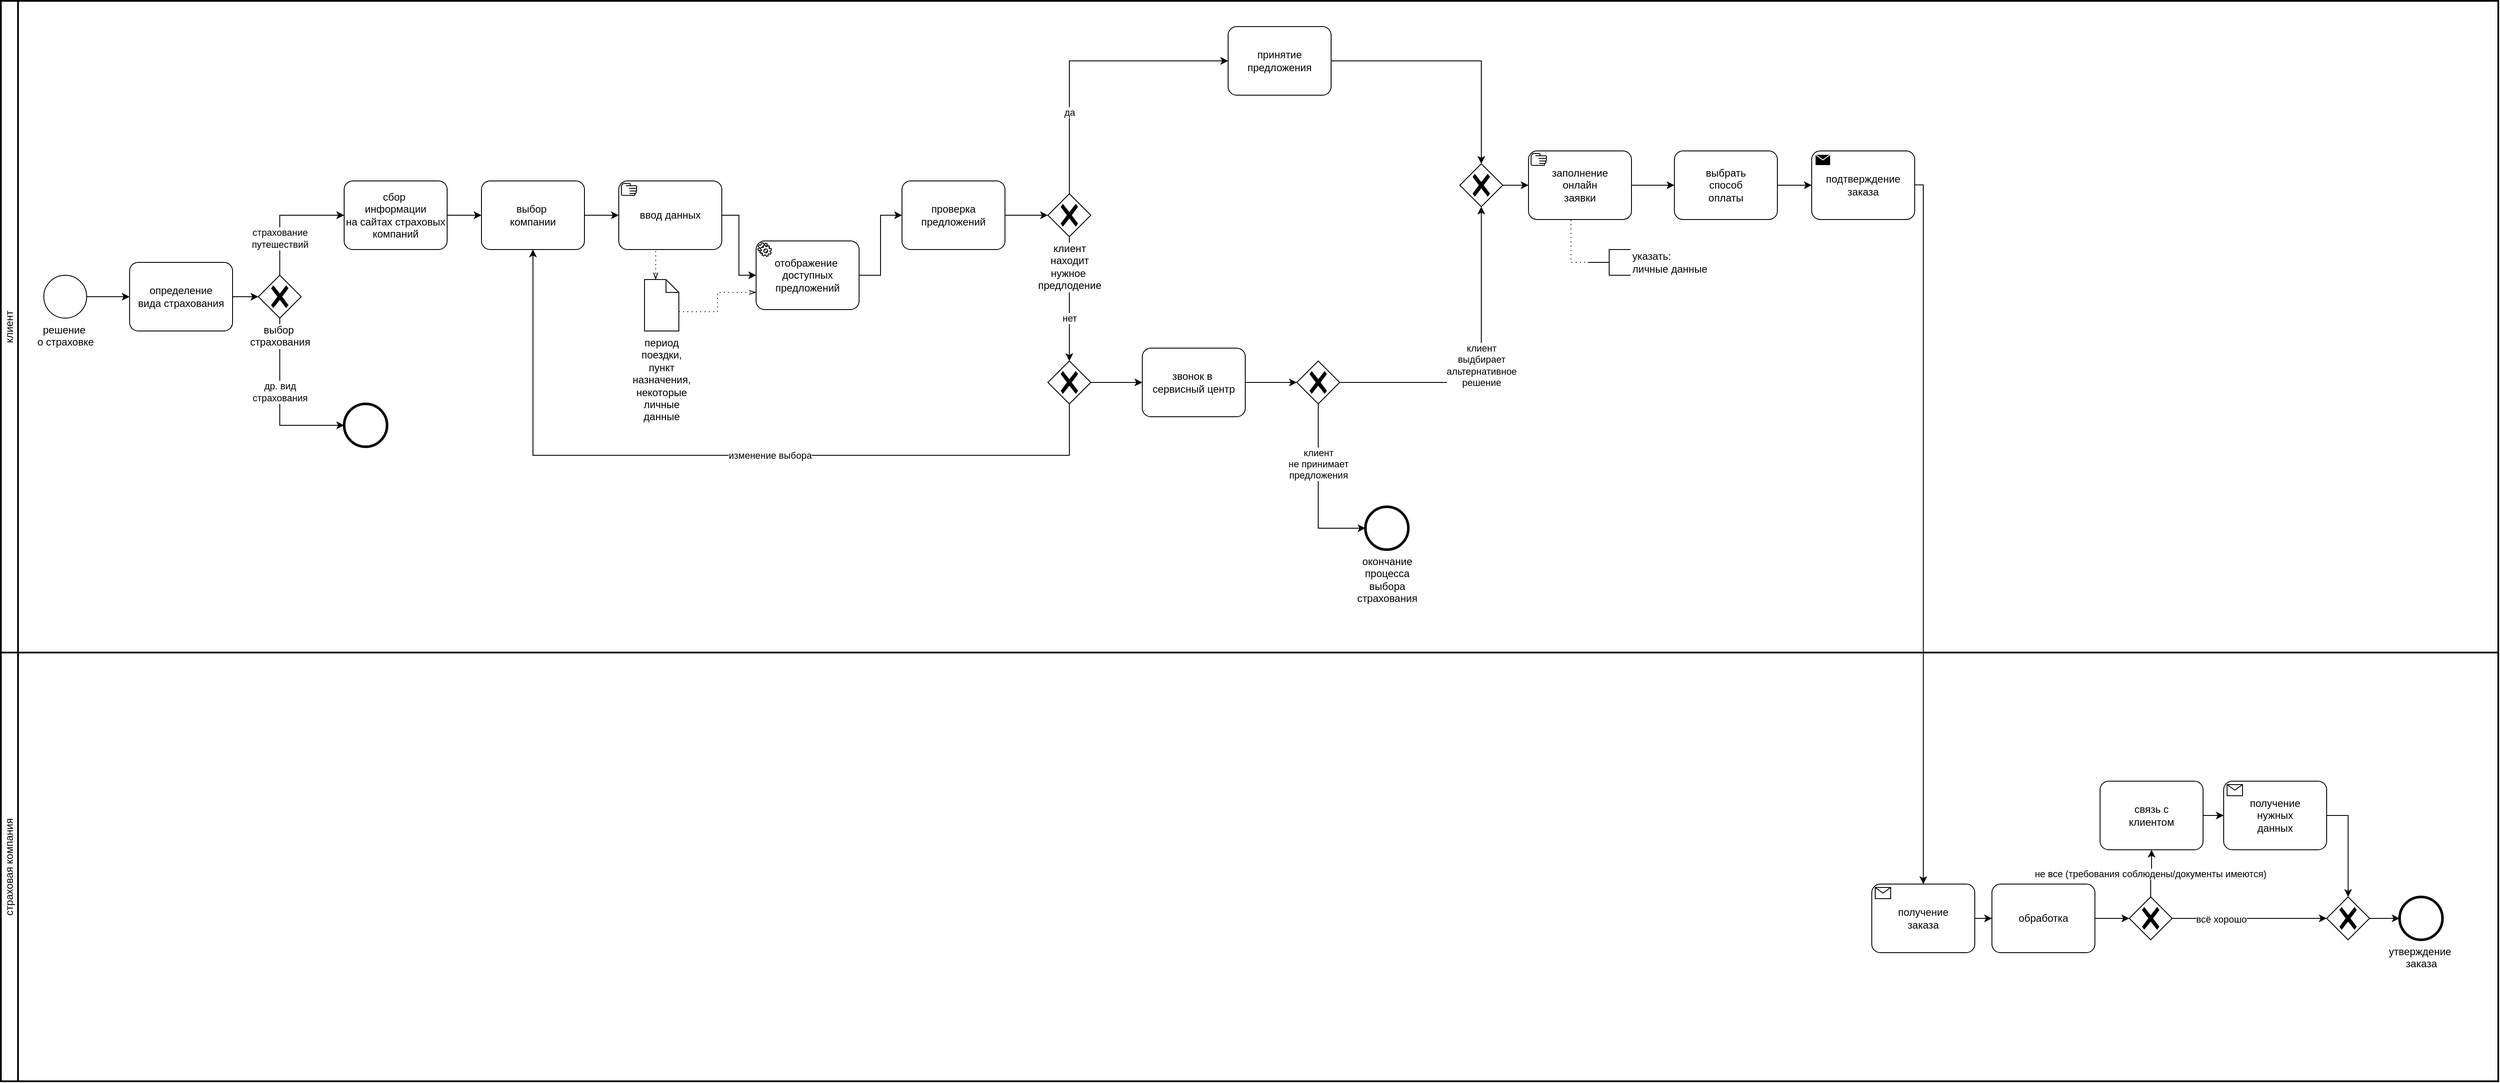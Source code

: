 <mxfile version="20.7.4" type="device"><diagram id="KOR6tyG3BEoZr2BnLzF3" name="Страница 1"><mxGraphModel dx="453" dy="733" grid="1" gridSize="10" guides="1" tooltips="1" connect="1" arrows="1" fold="1" page="1" pageScale="1" pageWidth="827" pageHeight="1169" math="0" shadow="0"><root><mxCell id="0"/><mxCell id="1" parent="0"/><mxCell id="K994sEDUK4Qtybd2z8FR-60" value="страховая компания" style="swimlane;html=1;startSize=20;fontStyle=0;collapsible=0;horizontal=0;swimlaneLine=1;swimlaneFillColor=#ffffff;strokeWidth=2;whiteSpace=wrap;" vertex="1" parent="1"><mxGeometry x="50" y="990" width="2910" height="500" as="geometry"/></mxCell><mxCell id="K994sEDUK4Qtybd2z8FR-65" value="" style="edgeStyle=orthogonalEdgeStyle;rounded=0;orthogonalLoop=1;jettySize=auto;html=1;" edge="1" parent="K994sEDUK4Qtybd2z8FR-60" source="K994sEDUK4Qtybd2z8FR-62" target="K994sEDUK4Qtybd2z8FR-64"><mxGeometry relative="1" as="geometry"/></mxCell><mxCell id="K994sEDUK4Qtybd2z8FR-62" value="получение&lt;br&gt;заказа" style="points=[[0.25,0,0],[0.5,0,0],[0.75,0,0],[1,0.25,0],[1,0.5,0],[1,0.75,0],[0.75,1,0],[0.5,1,0],[0.25,1,0],[0,0.75,0],[0,0.5,0],[0,0.25,0]];shape=mxgraph.bpmn.task;whiteSpace=wrap;rectStyle=rounded;size=10;html=1;taskMarker=receive;" vertex="1" parent="K994sEDUK4Qtybd2z8FR-60"><mxGeometry x="2180" y="270" width="120" height="80" as="geometry"/></mxCell><mxCell id="K994sEDUK4Qtybd2z8FR-67" value="" style="edgeStyle=orthogonalEdgeStyle;rounded=0;orthogonalLoop=1;jettySize=auto;html=1;" edge="1" parent="K994sEDUK4Qtybd2z8FR-60" source="K994sEDUK4Qtybd2z8FR-64" target="K994sEDUK4Qtybd2z8FR-66"><mxGeometry relative="1" as="geometry"/></mxCell><mxCell id="K994sEDUK4Qtybd2z8FR-64" value="обработка" style="points=[[0.25,0,0],[0.5,0,0],[0.75,0,0],[1,0.25,0],[1,0.5,0],[1,0.75,0],[0.75,1,0],[0.5,1,0],[0.25,1,0],[0,0.75,0],[0,0.5,0],[0,0.25,0]];shape=mxgraph.bpmn.task;whiteSpace=wrap;rectStyle=rounded;size=10;html=1;taskMarker=abstract;" vertex="1" parent="K994sEDUK4Qtybd2z8FR-60"><mxGeometry x="2320" y="270" width="120" height="80" as="geometry"/></mxCell><mxCell id="K994sEDUK4Qtybd2z8FR-66" value="" style="points=[[0.25,0.25,0],[0.5,0,0],[0.75,0.25,0],[1,0.5,0],[0.75,0.75,0],[0.5,1,0],[0.25,0.75,0],[0,0.5,0]];shape=mxgraph.bpmn.gateway2;html=1;verticalLabelPosition=bottom;labelBackgroundColor=#ffffff;verticalAlign=top;align=center;perimeter=rhombusPerimeter;outlineConnect=0;outline=none;symbol=none;gwType=exclusive;" vertex="1" parent="K994sEDUK4Qtybd2z8FR-60"><mxGeometry x="2480" y="285" width="50" height="50" as="geometry"/></mxCell><mxCell id="K994sEDUK4Qtybd2z8FR-77" style="edgeStyle=orthogonalEdgeStyle;rounded=0;orthogonalLoop=1;jettySize=auto;html=1;exitX=1;exitY=0.5;exitDx=0;exitDy=0;exitPerimeter=0;entryX=0.5;entryY=0;entryDx=0;entryDy=0;entryPerimeter=0;" edge="1" parent="K994sEDUK4Qtybd2z8FR-60" source="K994sEDUK4Qtybd2z8FR-73" target="K994sEDUK4Qtybd2z8FR-76"><mxGeometry relative="1" as="geometry"/></mxCell><mxCell id="K994sEDUK4Qtybd2z8FR-73" value="получение&lt;br&gt;нужных&lt;br&gt;данных" style="points=[[0.25,0,0],[0.5,0,0],[0.75,0,0],[1,0.25,0],[1,0.5,0],[1,0.75,0],[0.75,1,0],[0.5,1,0],[0.25,1,0],[0,0.75,0],[0,0.5,0],[0,0.25,0]];shape=mxgraph.bpmn.task;whiteSpace=wrap;rectStyle=rounded;size=10;html=1;taskMarker=receive;" vertex="1" parent="K994sEDUK4Qtybd2z8FR-60"><mxGeometry x="2590" y="150" width="120" height="80" as="geometry"/></mxCell><mxCell id="K994sEDUK4Qtybd2z8FR-80" style="edgeStyle=orthogonalEdgeStyle;rounded=0;orthogonalLoop=1;jettySize=auto;html=1;exitX=1;exitY=0.5;exitDx=0;exitDy=0;exitPerimeter=0;entryX=0;entryY=0.5;entryDx=0;entryDy=0;entryPerimeter=0;" edge="1" parent="K994sEDUK4Qtybd2z8FR-60" source="K994sEDUK4Qtybd2z8FR-76" target="K994sEDUK4Qtybd2z8FR-79"><mxGeometry relative="1" as="geometry"/></mxCell><mxCell id="K994sEDUK4Qtybd2z8FR-76" value="" style="points=[[0.25,0.25,0],[0.5,0,0],[0.75,0.25,0],[1,0.5,0],[0.75,0.75,0],[0.5,1,0],[0.25,0.75,0],[0,0.5,0]];shape=mxgraph.bpmn.gateway2;html=1;verticalLabelPosition=bottom;labelBackgroundColor=#ffffff;verticalAlign=top;align=center;perimeter=rhombusPerimeter;outlineConnect=0;outline=none;symbol=none;gwType=exclusive;" vertex="1" parent="K994sEDUK4Qtybd2z8FR-60"><mxGeometry x="2710" y="285" width="50" height="50" as="geometry"/></mxCell><mxCell id="K994sEDUK4Qtybd2z8FR-75" style="edgeStyle=orthogonalEdgeStyle;rounded=0;orthogonalLoop=1;jettySize=auto;html=1;exitX=1;exitY=0.5;exitDx=0;exitDy=0;exitPerimeter=0;" edge="1" parent="K994sEDUK4Qtybd2z8FR-60" source="K994sEDUK4Qtybd2z8FR-66" target="K994sEDUK4Qtybd2z8FR-76"><mxGeometry relative="1" as="geometry"><mxPoint x="2750" y="310" as="targetPoint"/></mxGeometry></mxCell><mxCell id="K994sEDUK4Qtybd2z8FR-78" value="всё хорошо" style="edgeLabel;html=1;align=center;verticalAlign=middle;resizable=0;points=[];" vertex="1" connectable="0" parent="K994sEDUK4Qtybd2z8FR-75"><mxGeometry x="-0.364" y="-1" relative="1" as="geometry"><mxPoint as="offset"/></mxGeometry></mxCell><mxCell id="K994sEDUK4Qtybd2z8FR-79" value="утверждение&amp;nbsp;&lt;br&gt;заказа" style="points=[[0.145,0.145,0],[0.5,0,0],[0.855,0.145,0],[1,0.5,0],[0.855,0.855,0],[0.5,1,0],[0.145,0.855,0],[0,0.5,0]];shape=mxgraph.bpmn.event;html=1;verticalLabelPosition=bottom;labelBackgroundColor=#ffffff;verticalAlign=top;align=center;perimeter=ellipsePerimeter;outlineConnect=0;aspect=fixed;outline=end;symbol=terminate2;" vertex="1" parent="K994sEDUK4Qtybd2z8FR-60"><mxGeometry x="2795" y="285" width="50" height="50" as="geometry"/></mxCell><mxCell id="K994sEDUK4Qtybd2z8FR-59" value="клиент" style="swimlane;html=1;startSize=20;fontStyle=0;collapsible=0;horizontal=0;swimlaneLine=1;swimlaneFillColor=#ffffff;strokeWidth=2;whiteSpace=wrap;" vertex="1" parent="1"><mxGeometry x="50" y="230" width="2910" height="760" as="geometry"/></mxCell><mxCell id="K994sEDUK4Qtybd2z8FR-63" value="подтверждение&lt;br&gt;заказа" style="points=[[0.25,0,0],[0.5,0,0],[0.75,0,0],[1,0.25,0],[1,0.5,0],[1,0.75,0],[0.75,1,0],[0.5,1,0],[0.25,1,0],[0,0.75,0],[0,0.5,0],[0,0.25,0]];shape=mxgraph.bpmn.task;whiteSpace=wrap;rectStyle=rounded;size=10;html=1;taskMarker=send;" vertex="1" parent="K994sEDUK4Qtybd2z8FR-59"><mxGeometry x="2110" y="175" width="120" height="80" as="geometry"/></mxCell><mxCell id="K994sEDUK4Qtybd2z8FR-3" value="" style="edgeStyle=orthogonalEdgeStyle;rounded=0;orthogonalLoop=1;jettySize=auto;html=1;" edge="1" parent="1" source="K994sEDUK4Qtybd2z8FR-1" target="K994sEDUK4Qtybd2z8FR-2"><mxGeometry relative="1" as="geometry"/></mxCell><mxCell id="K994sEDUK4Qtybd2z8FR-1" value="решение&amp;nbsp;&lt;br&gt;о страховке" style="points=[[0.145,0.145,0],[0.5,0,0],[0.855,0.145,0],[1,0.5,0],[0.855,0.855,0],[0.5,1,0],[0.145,0.855,0],[0,0.5,0]];shape=mxgraph.bpmn.event;html=1;verticalLabelPosition=bottom;labelBackgroundColor=#ffffff;verticalAlign=top;align=center;perimeter=ellipsePerimeter;outlineConnect=0;aspect=fixed;outline=standard;symbol=general;" vertex="1" parent="1"><mxGeometry x="100" y="550" width="50" height="50" as="geometry"/></mxCell><mxCell id="K994sEDUK4Qtybd2z8FR-9" value="" style="edgeStyle=orthogonalEdgeStyle;rounded=0;orthogonalLoop=1;jettySize=auto;html=1;" edge="1" parent="1" source="K994sEDUK4Qtybd2z8FR-2" target="K994sEDUK4Qtybd2z8FR-6"><mxGeometry relative="1" as="geometry"/></mxCell><mxCell id="K994sEDUK4Qtybd2z8FR-2" value="определение&lt;br&gt;вида страхования" style="points=[[0.25,0,0],[0.5,0,0],[0.75,0,0],[1,0.25,0],[1,0.5,0],[1,0.75,0],[0.75,1,0],[0.5,1,0],[0.25,1,0],[0,0.75,0],[0,0.5,0],[0,0.25,0]];shape=mxgraph.bpmn.task;whiteSpace=wrap;rectStyle=rounded;size=10;html=1;taskMarker=abstract;" vertex="1" parent="1"><mxGeometry x="200" y="535" width="120" height="80" as="geometry"/></mxCell><mxCell id="K994sEDUK4Qtybd2z8FR-10" value="страхование&lt;br&gt;путешествий" style="edgeStyle=orthogonalEdgeStyle;rounded=0;orthogonalLoop=1;jettySize=auto;html=1;exitX=0.5;exitY=0;exitDx=0;exitDy=0;exitPerimeter=0;entryX=0;entryY=0.5;entryDx=0;entryDy=0;entryPerimeter=0;" edge="1" parent="1" source="K994sEDUK4Qtybd2z8FR-6" target="K994sEDUK4Qtybd2z8FR-8"><mxGeometry x="-0.407" relative="1" as="geometry"><mxPoint as="offset"/></mxGeometry></mxCell><mxCell id="K994sEDUK4Qtybd2z8FR-11" value="др. вид&lt;br&gt;страхования" style="edgeStyle=orthogonalEdgeStyle;rounded=0;orthogonalLoop=1;jettySize=auto;html=1;exitX=0.5;exitY=1;exitDx=0;exitDy=0;exitPerimeter=0;entryX=0;entryY=0.5;entryDx=0;entryDy=0;entryPerimeter=0;" edge="1" parent="1" source="K994sEDUK4Qtybd2z8FR-6" target="K994sEDUK4Qtybd2z8FR-7"><mxGeometry x="-0.143" relative="1" as="geometry"><Array as="points"><mxPoint x="375" y="725"/></Array><mxPoint as="offset"/></mxGeometry></mxCell><mxCell id="K994sEDUK4Qtybd2z8FR-6" value="выбор&amp;nbsp;&lt;br&gt;страхования&lt;br&gt;" style="points=[[0.25,0.25,0],[0.5,0,0],[0.75,0.25,0],[1,0.5,0],[0.75,0.75,0],[0.5,1,0],[0.25,0.75,0],[0,0.5,0]];shape=mxgraph.bpmn.gateway2;html=1;verticalLabelPosition=bottom;labelBackgroundColor=#ffffff;verticalAlign=top;align=center;perimeter=rhombusPerimeter;outlineConnect=0;outline=none;symbol=none;gwType=exclusive;" vertex="1" parent="1"><mxGeometry x="350" y="550" width="50" height="50" as="geometry"/></mxCell><mxCell id="K994sEDUK4Qtybd2z8FR-7" value="" style="points=[[0.145,0.145,0],[0.5,0,0],[0.855,0.145,0],[1,0.5,0],[0.855,0.855,0],[0.5,1,0],[0.145,0.855,0],[0,0.5,0]];shape=mxgraph.bpmn.event;html=1;verticalLabelPosition=bottom;labelBackgroundColor=#ffffff;verticalAlign=top;align=center;perimeter=ellipsePerimeter;outlineConnect=0;aspect=fixed;outline=end;symbol=terminate2;" vertex="1" parent="1"><mxGeometry x="450" y="700" width="50" height="50" as="geometry"/></mxCell><mxCell id="K994sEDUK4Qtybd2z8FR-13" value="" style="edgeStyle=orthogonalEdgeStyle;rounded=0;orthogonalLoop=1;jettySize=auto;html=1;" edge="1" parent="1" source="K994sEDUK4Qtybd2z8FR-8" target="K994sEDUK4Qtybd2z8FR-12"><mxGeometry relative="1" as="geometry"/></mxCell><mxCell id="K994sEDUK4Qtybd2z8FR-8" value="сбор&amp;nbsp;&lt;br&gt;информации&lt;br&gt;на сайтах страховых&lt;br&gt;компаний" style="points=[[0.25,0,0],[0.5,0,0],[0.75,0,0],[1,0.25,0],[1,0.5,0],[1,0.75,0],[0.75,1,0],[0.5,1,0],[0.25,1,0],[0,0.75,0],[0,0.5,0],[0,0.25,0]];shape=mxgraph.bpmn.task;whiteSpace=wrap;rectStyle=rounded;size=10;html=1;taskMarker=abstract;" vertex="1" parent="1"><mxGeometry x="450" y="440" width="120" height="80" as="geometry"/></mxCell><mxCell id="K994sEDUK4Qtybd2z8FR-15" value="" style="edgeStyle=orthogonalEdgeStyle;rounded=0;orthogonalLoop=1;jettySize=auto;html=1;entryX=0;entryY=0.5;entryDx=0;entryDy=0;entryPerimeter=0;" edge="1" parent="1" source="K994sEDUK4Qtybd2z8FR-12" target="K994sEDUK4Qtybd2z8FR-17"><mxGeometry relative="1" as="geometry"><mxPoint x="770" y="480" as="targetPoint"/></mxGeometry></mxCell><mxCell id="K994sEDUK4Qtybd2z8FR-12" value="выбор&amp;nbsp;&lt;br&gt;компании" style="points=[[0.25,0,0],[0.5,0,0],[0.75,0,0],[1,0.25,0],[1,0.5,0],[1,0.75,0],[0.75,1,0],[0.5,1,0],[0.25,1,0],[0,0.75,0],[0,0.5,0],[0,0.25,0]];shape=mxgraph.bpmn.task;whiteSpace=wrap;rectStyle=rounded;size=10;html=1;taskMarker=abstract;" vertex="1" parent="1"><mxGeometry x="610" y="440" width="120" height="80" as="geometry"/></mxCell><mxCell id="K994sEDUK4Qtybd2z8FR-22" style="edgeStyle=orthogonalEdgeStyle;rounded=0;orthogonalLoop=1;jettySize=auto;html=1;entryX=0;entryY=0.5;entryDx=0;entryDy=0;entryPerimeter=0;" edge="1" parent="1" source="K994sEDUK4Qtybd2z8FR-17" target="K994sEDUK4Qtybd2z8FR-21"><mxGeometry relative="1" as="geometry"/></mxCell><mxCell id="K994sEDUK4Qtybd2z8FR-17" value="ввод данных" style="points=[[0.25,0,0],[0.5,0,0],[0.75,0,0],[1,0.25,0],[1,0.5,0],[1,0.75,0],[0.75,1,0],[0.5,1,0],[0.25,1,0],[0,0.75,0],[0,0.5,0],[0,0.25,0]];shape=mxgraph.bpmn.task;whiteSpace=wrap;rectStyle=rounded;size=10;html=1;taskMarker=manual;" vertex="1" parent="1"><mxGeometry x="770" y="440" width="120" height="80" as="geometry"/></mxCell><mxCell id="K994sEDUK4Qtybd2z8FR-18" value="период&lt;br&gt;поездки,&lt;br&gt;пункт назначения,&lt;br&gt;некоторые личные данные" style="shape=mxgraph.bpmn.data;labelPosition=center;verticalLabelPosition=bottom;align=center;verticalAlign=top;whiteSpace=wrap;size=15;html=1;" vertex="1" parent="1"><mxGeometry x="800" y="555" width="40" height="60" as="geometry"/></mxCell><mxCell id="K994sEDUK4Qtybd2z8FR-28" style="edgeStyle=orthogonalEdgeStyle;rounded=0;orthogonalLoop=1;jettySize=auto;html=1;entryX=0;entryY=0.5;entryDx=0;entryDy=0;entryPerimeter=0;" edge="1" parent="1" source="K994sEDUK4Qtybd2z8FR-21" target="K994sEDUK4Qtybd2z8FR-27"><mxGeometry relative="1" as="geometry"/></mxCell><mxCell id="K994sEDUK4Qtybd2z8FR-21" value="отображение&amp;nbsp;&lt;br&gt;доступных&lt;br&gt;предложений" style="points=[[0.25,0,0],[0.5,0,0],[0.75,0,0],[1,0.25,0],[1,0.5,0],[1,0.75,0],[0.75,1,0],[0.5,1,0],[0.25,1,0],[0,0.75,0],[0,0.5,0],[0,0.25,0]];shape=mxgraph.bpmn.task;whiteSpace=wrap;rectStyle=rounded;size=10;html=1;taskMarker=service;" vertex="1" parent="1"><mxGeometry x="930" y="510" width="120" height="80" as="geometry"/></mxCell><mxCell id="K994sEDUK4Qtybd2z8FR-25" value="" style="edgeStyle=elbowEdgeStyle;fontSize=12;html=1;endFill=0;startFill=0;endSize=6;startSize=6;dashed=1;dashPattern=1 4;endArrow=openThin;startArrow=none;rounded=0;exitX=0;exitY=0;exitDx=40;exitDy=37.5;exitPerimeter=0;entryX=0;entryY=0.75;entryDx=0;entryDy=0;entryPerimeter=0;" edge="1" parent="1" source="K994sEDUK4Qtybd2z8FR-18" target="K994sEDUK4Qtybd2z8FR-21"><mxGeometry width="160" relative="1" as="geometry"><mxPoint x="810" y="730" as="sourcePoint"/><mxPoint x="970" y="730" as="targetPoint"/></mxGeometry></mxCell><mxCell id="K994sEDUK4Qtybd2z8FR-26" value="" style="edgeStyle=elbowEdgeStyle;fontSize=12;html=1;endFill=0;startFill=0;endSize=6;startSize=6;dashed=1;dashPattern=1 4;endArrow=openThin;startArrow=none;rounded=0;exitX=0.25;exitY=1;exitDx=0;exitDy=0;exitPerimeter=0;entryX=0;entryY=0;entryDx=12.5;entryDy=0;entryPerimeter=0;" edge="1" parent="1" source="K994sEDUK4Qtybd2z8FR-17" target="K994sEDUK4Qtybd2z8FR-18"><mxGeometry width="160" relative="1" as="geometry"><mxPoint x="810" y="570" as="sourcePoint"/><mxPoint x="970" y="570" as="targetPoint"/><Array as="points"><mxPoint x="813" y="560"/></Array></mxGeometry></mxCell><mxCell id="K994sEDUK4Qtybd2z8FR-30" value="" style="edgeStyle=orthogonalEdgeStyle;rounded=0;orthogonalLoop=1;jettySize=auto;html=1;entryX=0;entryY=0.5;entryDx=0;entryDy=0;entryPerimeter=0;" edge="1" parent="1" source="K994sEDUK4Qtybd2z8FR-27"><mxGeometry relative="1" as="geometry"><mxPoint x="1270" y="480" as="targetPoint"/></mxGeometry></mxCell><mxCell id="K994sEDUK4Qtybd2z8FR-27" value="проверка&lt;br&gt;предложений&lt;br&gt;" style="points=[[0.25,0,0],[0.5,0,0],[0.75,0,0],[1,0.25,0],[1,0.5,0],[1,0.75,0],[0.75,1,0],[0.5,1,0],[0.25,1,0],[0,0.75,0],[0,0.5,0],[0,0.25,0]];shape=mxgraph.bpmn.task;whiteSpace=wrap;rectStyle=rounded;size=10;html=1;taskMarker=abstract;" vertex="1" parent="1"><mxGeometry x="1100" y="440" width="120" height="80" as="geometry"/></mxCell><mxCell id="K994sEDUK4Qtybd2z8FR-35" style="edgeStyle=orthogonalEdgeStyle;rounded=0;orthogonalLoop=1;jettySize=auto;html=1;exitX=0.5;exitY=0;exitDx=0;exitDy=0;exitPerimeter=0;entryX=0;entryY=0.5;entryDx=0;entryDy=0;entryPerimeter=0;" edge="1" parent="1" source="K994sEDUK4Qtybd2z8FR-32" target="K994sEDUK4Qtybd2z8FR-34"><mxGeometry relative="1" as="geometry"/></mxCell><mxCell id="K994sEDUK4Qtybd2z8FR-36" value="да" style="edgeLabel;html=1;align=center;verticalAlign=middle;resizable=0;points=[];" vertex="1" connectable="0" parent="K994sEDUK4Qtybd2z8FR-35"><mxGeometry x="-0.03" y="1" relative="1" as="geometry"><mxPoint x="-10" y="61" as="offset"/></mxGeometry></mxCell><mxCell id="K994sEDUK4Qtybd2z8FR-37" value="нет" style="edgeStyle=orthogonalEdgeStyle;rounded=0;orthogonalLoop=1;jettySize=auto;html=1;exitX=0.5;exitY=1;exitDx=0;exitDy=0;exitPerimeter=0;entryX=0.5;entryY=0;entryDx=0;entryDy=0;entryPerimeter=0;" edge="1" parent="1" source="K994sEDUK4Qtybd2z8FR-32" target="K994sEDUK4Qtybd2z8FR-38"><mxGeometry x="0.31" relative="1" as="geometry"><mxPoint x="1295" y="630" as="targetPoint"/><mxPoint as="offset"/></mxGeometry></mxCell><mxCell id="K994sEDUK4Qtybd2z8FR-32" value="клиент&lt;br&gt;находит&lt;br&gt;нужное&amp;nbsp;&lt;br&gt;предлодение" style="points=[[0.25,0.25,0],[0.5,0,0],[0.75,0.25,0],[1,0.5,0],[0.75,0.75,0],[0.5,1,0],[0.25,0.75,0],[0,0.5,0]];shape=mxgraph.bpmn.gateway2;html=1;verticalLabelPosition=bottom;labelBackgroundColor=#ffffff;verticalAlign=top;align=center;perimeter=rhombusPerimeter;outlineConnect=0;outline=none;symbol=none;gwType=exclusive;" vertex="1" parent="1"><mxGeometry x="1270" y="455" width="50" height="50" as="geometry"/></mxCell><mxCell id="K994sEDUK4Qtybd2z8FR-49" style="edgeStyle=orthogonalEdgeStyle;rounded=0;orthogonalLoop=1;jettySize=auto;html=1;exitX=1;exitY=0.5;exitDx=0;exitDy=0;exitPerimeter=0;entryX=0.5;entryY=0;entryDx=0;entryDy=0;entryPerimeter=0;" edge="1" parent="1" source="K994sEDUK4Qtybd2z8FR-34" target="K994sEDUK4Qtybd2z8FR-48"><mxGeometry relative="1" as="geometry"/></mxCell><mxCell id="K994sEDUK4Qtybd2z8FR-34" value="принятие предложения" style="points=[[0.25,0,0],[0.5,0,0],[0.75,0,0],[1,0.25,0],[1,0.5,0],[1,0.75,0],[0.75,1,0],[0.5,1,0],[0.25,1,0],[0,0.75,0],[0,0.5,0],[0,0.25,0]];shape=mxgraph.bpmn.task;whiteSpace=wrap;rectStyle=rounded;size=10;html=1;taskMarker=abstract;" vertex="1" parent="1"><mxGeometry x="1480" y="260" width="120" height="80" as="geometry"/></mxCell><mxCell id="K994sEDUK4Qtybd2z8FR-39" style="edgeStyle=orthogonalEdgeStyle;rounded=0;orthogonalLoop=1;jettySize=auto;html=1;entryX=0.5;entryY=1;entryDx=0;entryDy=0;entryPerimeter=0;" edge="1" parent="1" source="K994sEDUK4Qtybd2z8FR-38" target="K994sEDUK4Qtybd2z8FR-12"><mxGeometry relative="1" as="geometry"><Array as="points"><mxPoint x="1295" y="760"/><mxPoint x="670" y="760"/></Array></mxGeometry></mxCell><mxCell id="K994sEDUK4Qtybd2z8FR-81" value="изменение выбора" style="edgeLabel;html=1;align=center;verticalAlign=middle;resizable=0;points=[];" vertex="1" connectable="0" parent="K994sEDUK4Qtybd2z8FR-39"><mxGeometry x="-0.116" relative="1" as="geometry"><mxPoint as="offset"/></mxGeometry></mxCell><mxCell id="K994sEDUK4Qtybd2z8FR-42" style="edgeStyle=orthogonalEdgeStyle;rounded=0;orthogonalLoop=1;jettySize=auto;html=1;exitX=1;exitY=0.5;exitDx=0;exitDy=0;exitPerimeter=0;entryX=0;entryY=0.5;entryDx=0;entryDy=0;entryPerimeter=0;" edge="1" parent="1" source="K994sEDUK4Qtybd2z8FR-38" target="K994sEDUK4Qtybd2z8FR-41"><mxGeometry relative="1" as="geometry"/></mxCell><mxCell id="K994sEDUK4Qtybd2z8FR-38" value="" style="points=[[0.25,0.25,0],[0.5,0,0],[0.75,0.25,0],[1,0.5,0],[0.75,0.75,0],[0.5,1,0],[0.25,0.75,0],[0,0.5,0]];shape=mxgraph.bpmn.gateway2;html=1;verticalLabelPosition=bottom;labelBackgroundColor=#ffffff;verticalAlign=top;align=center;perimeter=rhombusPerimeter;outlineConnect=0;outline=none;symbol=none;gwType=exclusive;" vertex="1" parent="1"><mxGeometry x="1270" y="650" width="50" height="50" as="geometry"/></mxCell><mxCell id="K994sEDUK4Qtybd2z8FR-44" value="" style="edgeStyle=orthogonalEdgeStyle;rounded=0;orthogonalLoop=1;jettySize=auto;html=1;" edge="1" parent="1" source="K994sEDUK4Qtybd2z8FR-41" target="K994sEDUK4Qtybd2z8FR-43"><mxGeometry relative="1" as="geometry"/></mxCell><mxCell id="K994sEDUK4Qtybd2z8FR-41" value="звонок в&amp;nbsp;&lt;br&gt;сервисный центр" style="points=[[0.25,0,0],[0.5,0,0],[0.75,0,0],[1,0.25,0],[1,0.5,0],[1,0.75,0],[0.75,1,0],[0.5,1,0],[0.25,1,0],[0,0.75,0],[0,0.5,0],[0,0.25,0]];shape=mxgraph.bpmn.task;whiteSpace=wrap;rectStyle=rounded;size=10;html=1;taskMarker=abstract;" vertex="1" parent="1"><mxGeometry x="1380" y="635" width="120" height="80" as="geometry"/></mxCell><mxCell id="K994sEDUK4Qtybd2z8FR-46" value="клиент&lt;br&gt;не принимает&lt;br&gt;предложения" style="edgeStyle=orthogonalEdgeStyle;rounded=0;orthogonalLoop=1;jettySize=auto;html=1;exitX=0.5;exitY=1;exitDx=0;exitDy=0;exitPerimeter=0;entryX=0;entryY=0.5;entryDx=0;entryDy=0;entryPerimeter=0;" edge="1" parent="1" source="K994sEDUK4Qtybd2z8FR-43" target="K994sEDUK4Qtybd2z8FR-45"><mxGeometry x="-0.3" relative="1" as="geometry"><mxPoint as="offset"/></mxGeometry></mxCell><mxCell id="K994sEDUK4Qtybd2z8FR-47" value="клиент&lt;br&gt;выдбирает&lt;br&gt;альтернативное&lt;br&gt;решение" style="edgeStyle=orthogonalEdgeStyle;rounded=0;orthogonalLoop=1;jettySize=auto;html=1;exitX=1;exitY=0.5;exitDx=0;exitDy=0;exitPerimeter=0;entryX=0.5;entryY=1;entryDx=0;entryDy=0;entryPerimeter=0;" edge="1" parent="1" source="K994sEDUK4Qtybd2z8FR-43" target="K994sEDUK4Qtybd2z8FR-48"><mxGeometry relative="1" as="geometry"><mxPoint x="1780" y="675" as="targetPoint"/></mxGeometry></mxCell><mxCell id="K994sEDUK4Qtybd2z8FR-43" value="" style="points=[[0.25,0.25,0],[0.5,0,0],[0.75,0.25,0],[1,0.5,0],[0.75,0.75,0],[0.5,1,0],[0.25,0.75,0],[0,0.5,0]];shape=mxgraph.bpmn.gateway2;html=1;verticalLabelPosition=bottom;labelBackgroundColor=#ffffff;verticalAlign=top;align=center;perimeter=rhombusPerimeter;outlineConnect=0;outline=none;symbol=none;gwType=exclusive;" vertex="1" parent="1"><mxGeometry x="1560" y="650" width="50" height="50" as="geometry"/></mxCell><mxCell id="K994sEDUK4Qtybd2z8FR-45" value="окончание&lt;br&gt;процесса&lt;br&gt;выбора&lt;br&gt;страхования" style="points=[[0.145,0.145,0],[0.5,0,0],[0.855,0.145,0],[1,0.5,0],[0.855,0.855,0],[0.5,1,0],[0.145,0.855,0],[0,0.5,0]];shape=mxgraph.bpmn.event;html=1;verticalLabelPosition=bottom;labelBackgroundColor=#ffffff;verticalAlign=top;align=center;perimeter=ellipsePerimeter;outlineConnect=0;aspect=fixed;outline=end;symbol=terminate2;" vertex="1" parent="1"><mxGeometry x="1640" y="820" width="50" height="50" as="geometry"/></mxCell><mxCell id="K994sEDUK4Qtybd2z8FR-50" style="edgeStyle=orthogonalEdgeStyle;rounded=0;orthogonalLoop=1;jettySize=auto;html=1;exitX=1;exitY=0.5;exitDx=0;exitDy=0;exitPerimeter=0;entryX=0;entryY=0.5;entryDx=0;entryDy=0;entryPerimeter=0;" edge="1" parent="1" source="K994sEDUK4Qtybd2z8FR-48" target="K994sEDUK4Qtybd2z8FR-52"><mxGeometry relative="1" as="geometry"><mxPoint x="1860" y="445" as="targetPoint"/></mxGeometry></mxCell><mxCell id="K994sEDUK4Qtybd2z8FR-48" value="" style="points=[[0.25,0.25,0],[0.5,0,0],[0.75,0.25,0],[1,0.5,0],[0.75,0.75,0],[0.5,1,0],[0.25,0.75,0],[0,0.5,0]];shape=mxgraph.bpmn.gateway2;html=1;verticalLabelPosition=bottom;labelBackgroundColor=#ffffff;verticalAlign=top;align=center;perimeter=rhombusPerimeter;outlineConnect=0;outline=none;symbol=none;gwType=exclusive;" vertex="1" parent="1"><mxGeometry x="1750" y="420" width="50" height="50" as="geometry"/></mxCell><mxCell id="K994sEDUK4Qtybd2z8FR-56" style="edgeStyle=orthogonalEdgeStyle;rounded=0;orthogonalLoop=1;jettySize=auto;html=1;exitX=1;exitY=0.5;exitDx=0;exitDy=0;exitPerimeter=0;entryX=0;entryY=0.5;entryDx=0;entryDy=0;entryPerimeter=0;" edge="1" parent="1" source="K994sEDUK4Qtybd2z8FR-52" target="K994sEDUK4Qtybd2z8FR-55"><mxGeometry relative="1" as="geometry"/></mxCell><mxCell id="K994sEDUK4Qtybd2z8FR-52" value="заполнение&lt;br&gt;онлайн&lt;br&gt;заявки" style="points=[[0.25,0,0],[0.5,0,0],[0.75,0,0],[1,0.25,0],[1,0.5,0],[1,0.75,0],[0.75,1,0],[0.5,1,0],[0.25,1,0],[0,0.75,0],[0,0.5,0],[0,0.25,0]];shape=mxgraph.bpmn.task;whiteSpace=wrap;rectStyle=rounded;size=10;html=1;taskMarker=manual;" vertex="1" parent="1"><mxGeometry x="1830" y="405" width="120" height="80" as="geometry"/></mxCell><mxCell id="K994sEDUK4Qtybd2z8FR-53" value="указать:&lt;br&gt;личные данные" style="html=1;shape=mxgraph.flowchart.annotation_2;align=left;labelPosition=right;" vertex="1" parent="1"><mxGeometry x="1899" y="520" width="50" height="30" as="geometry"/></mxCell><mxCell id="K994sEDUK4Qtybd2z8FR-54" value="" style="edgeStyle=elbowEdgeStyle;fontSize=12;html=1;endFill=0;startFill=0;endSize=6;startSize=6;dashed=1;dashPattern=1 4;endArrow=none;startArrow=none;rounded=0;exitX=0.25;exitY=1;exitDx=0;exitDy=0;exitPerimeter=0;entryX=0;entryY=0.5;entryDx=0;entryDy=0;entryPerimeter=0;" edge="1" parent="1" source="K994sEDUK4Qtybd2z8FR-52" target="K994sEDUK4Qtybd2z8FR-53"><mxGeometry width="160" relative="1" as="geometry"><mxPoint x="1820" y="340" as="sourcePoint"/><mxPoint x="1980" y="340" as="targetPoint"/></mxGeometry></mxCell><mxCell id="K994sEDUK4Qtybd2z8FR-57" style="edgeStyle=orthogonalEdgeStyle;rounded=0;orthogonalLoop=1;jettySize=auto;html=1;exitX=1;exitY=0.5;exitDx=0;exitDy=0;exitPerimeter=0;" edge="1" parent="1" source="K994sEDUK4Qtybd2z8FR-55" target="K994sEDUK4Qtybd2z8FR-63"><mxGeometry relative="1" as="geometry"><mxPoint x="2160" y="444.533" as="targetPoint"/></mxGeometry></mxCell><mxCell id="K994sEDUK4Qtybd2z8FR-55" value="выбрать&lt;br&gt;способ&lt;br&gt;оплаты" style="points=[[0.25,0,0],[0.5,0,0],[0.75,0,0],[1,0.25,0],[1,0.5,0],[1,0.75,0],[0.75,1,0],[0.5,1,0],[0.25,1,0],[0,0.75,0],[0,0.5,0],[0,0.25,0]];shape=mxgraph.bpmn.task;whiteSpace=wrap;rectStyle=rounded;size=10;html=1;taskMarker=abstract;" vertex="1" parent="1"><mxGeometry x="2000" y="405" width="120" height="80" as="geometry"/></mxCell><mxCell id="K994sEDUK4Qtybd2z8FR-61" style="edgeStyle=orthogonalEdgeStyle;rounded=0;orthogonalLoop=1;jettySize=auto;html=1;exitX=1;exitY=0.5;exitDx=0;exitDy=0;exitPerimeter=0;" edge="1" parent="1" target="K994sEDUK4Qtybd2z8FR-62"><mxGeometry relative="1" as="geometry"><mxPoint x="2310" y="1130" as="targetPoint"/><mxPoint x="2280" y="444.579" as="sourcePoint"/><Array as="points"><mxPoint x="2290" y="445"/></Array></mxGeometry></mxCell><mxCell id="K994sEDUK4Qtybd2z8FR-68" value="не все (требования соблюдены/документы имеются)&amp;nbsp;" style="edgeStyle=orthogonalEdgeStyle;rounded=0;orthogonalLoop=1;jettySize=auto;html=1;exitX=0.5;exitY=0;exitDx=0;exitDy=0;exitPerimeter=0;" edge="1" parent="1" source="K994sEDUK4Qtybd2z8FR-66" target="K994sEDUK4Qtybd2z8FR-71"><mxGeometry relative="1" as="geometry"><mxPoint x="2556" y="1180" as="targetPoint"/></mxGeometry></mxCell><mxCell id="K994sEDUK4Qtybd2z8FR-74" value="" style="edgeStyle=orthogonalEdgeStyle;rounded=0;orthogonalLoop=1;jettySize=auto;html=1;" edge="1" parent="1" source="K994sEDUK4Qtybd2z8FR-71" target="K994sEDUK4Qtybd2z8FR-73"><mxGeometry relative="1" as="geometry"/></mxCell><mxCell id="K994sEDUK4Qtybd2z8FR-71" value="связь с&lt;br&gt;клиентом" style="points=[[0.25,0,0],[0.5,0,0],[0.75,0,0],[1,0.25,0],[1,0.5,0],[1,0.75,0],[0.75,1,0],[0.5,1,0],[0.25,1,0],[0,0.75,0],[0,0.5,0],[0,0.25,0]];shape=mxgraph.bpmn.task;whiteSpace=wrap;rectStyle=rounded;size=10;html=1;taskMarker=abstract;" vertex="1" parent="1"><mxGeometry x="2496" y="1140" width="120" height="80" as="geometry"/></mxCell></root></mxGraphModel></diagram></mxfile>